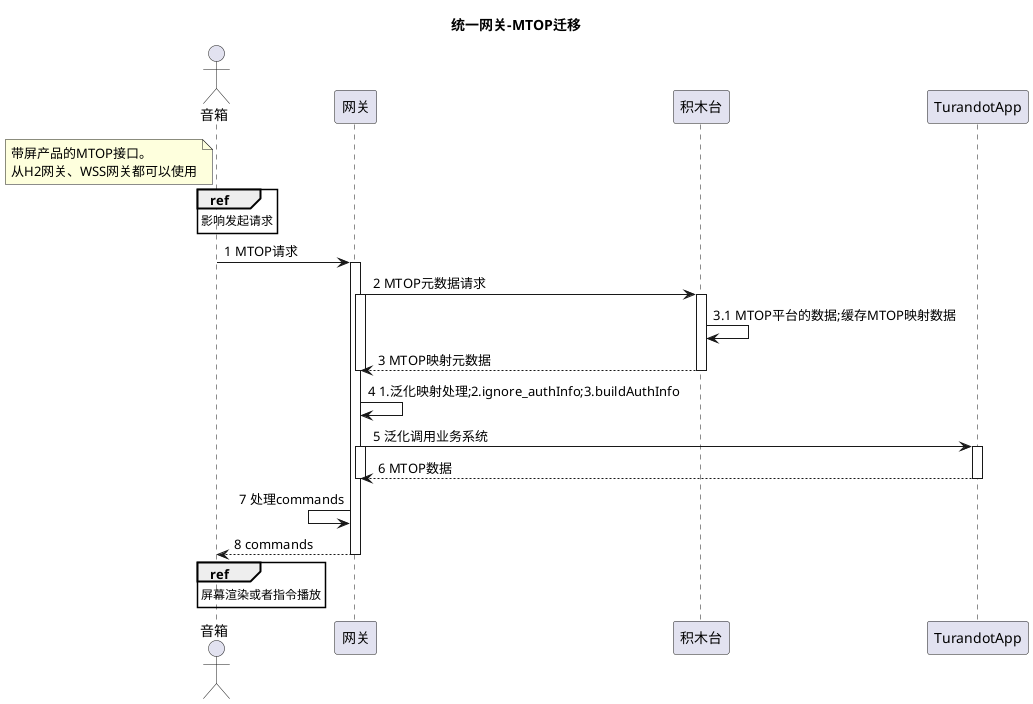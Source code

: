 @startuml
actor  "音箱" as order1 order 1
participant "网关" as order2 order 2
participant "积木台" as  order3 order 3
participant "TurandotApp" as  order4 order 4

title : 统一网关-MTOP迁移
note left order1
    带屏产品的MTOP接口。
    从H2网关、WSS网关都可以使用
end note
ref over order1
    影响发起请求
end ref
order1 -> order2 : 1 MTOP请求
activate order2
order2 -> order3 : 2 MTOP元数据请求
activate order2
activate order3
order3 ->  order3: 3.1 MTOP平台的数据;缓存MTOP映射数据
order2 <-- order3 : 3 MTOP映射元数据
deactivate order2
deactivate order3
order2 -> order2 : 4 1.泛化映射处理;2.ignore_authInfo;3.buildAuthInfo
order2 -> order4 : 5 泛化调用业务系统
activate order2
activate order4
order2 <-- order4 : 6 MTOP数据
deactivate order2
deactivate order4
order2 <- order2 : 7 处理commands

order1 <-- order2 : 8 commands
deactivate order2
ref over order1
    屏幕渲染或者指令播放
end ref
@enduml